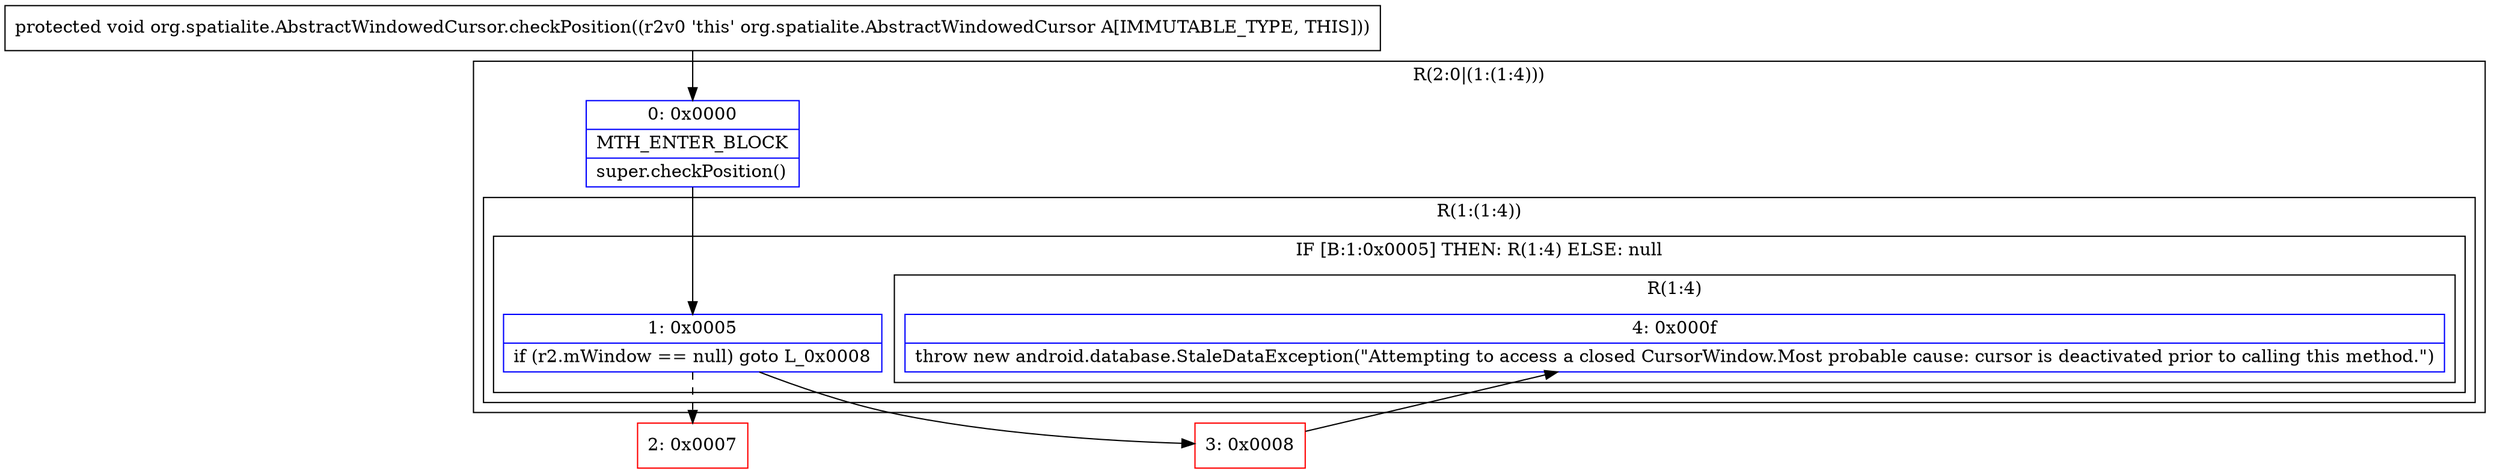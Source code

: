 digraph "CFG fororg.spatialite.AbstractWindowedCursor.checkPosition()V" {
subgraph cluster_Region_122678497 {
label = "R(2:0|(1:(1:4)))";
node [shape=record,color=blue];
Node_0 [shape=record,label="{0\:\ 0x0000|MTH_ENTER_BLOCK\l|super.checkPosition()\l}"];
subgraph cluster_Region_550081286 {
label = "R(1:(1:4))";
node [shape=record,color=blue];
subgraph cluster_IfRegion_980696623 {
label = "IF [B:1:0x0005] THEN: R(1:4) ELSE: null";
node [shape=record,color=blue];
Node_1 [shape=record,label="{1\:\ 0x0005|if (r2.mWindow == null) goto L_0x0008\l}"];
subgraph cluster_Region_2100197772 {
label = "R(1:4)";
node [shape=record,color=blue];
Node_4 [shape=record,label="{4\:\ 0x000f|throw new android.database.StaleDataException(\"Attempting to access a closed CursorWindow.Most probable cause: cursor is deactivated prior to calling this method.\")\l}"];
}
}
}
}
Node_2 [shape=record,color=red,label="{2\:\ 0x0007}"];
Node_3 [shape=record,color=red,label="{3\:\ 0x0008}"];
MethodNode[shape=record,label="{protected void org.spatialite.AbstractWindowedCursor.checkPosition((r2v0 'this' org.spatialite.AbstractWindowedCursor A[IMMUTABLE_TYPE, THIS])) }"];
MethodNode -> Node_0;
Node_0 -> Node_1;
Node_1 -> Node_2[style=dashed];
Node_1 -> Node_3;
Node_3 -> Node_4;
}

